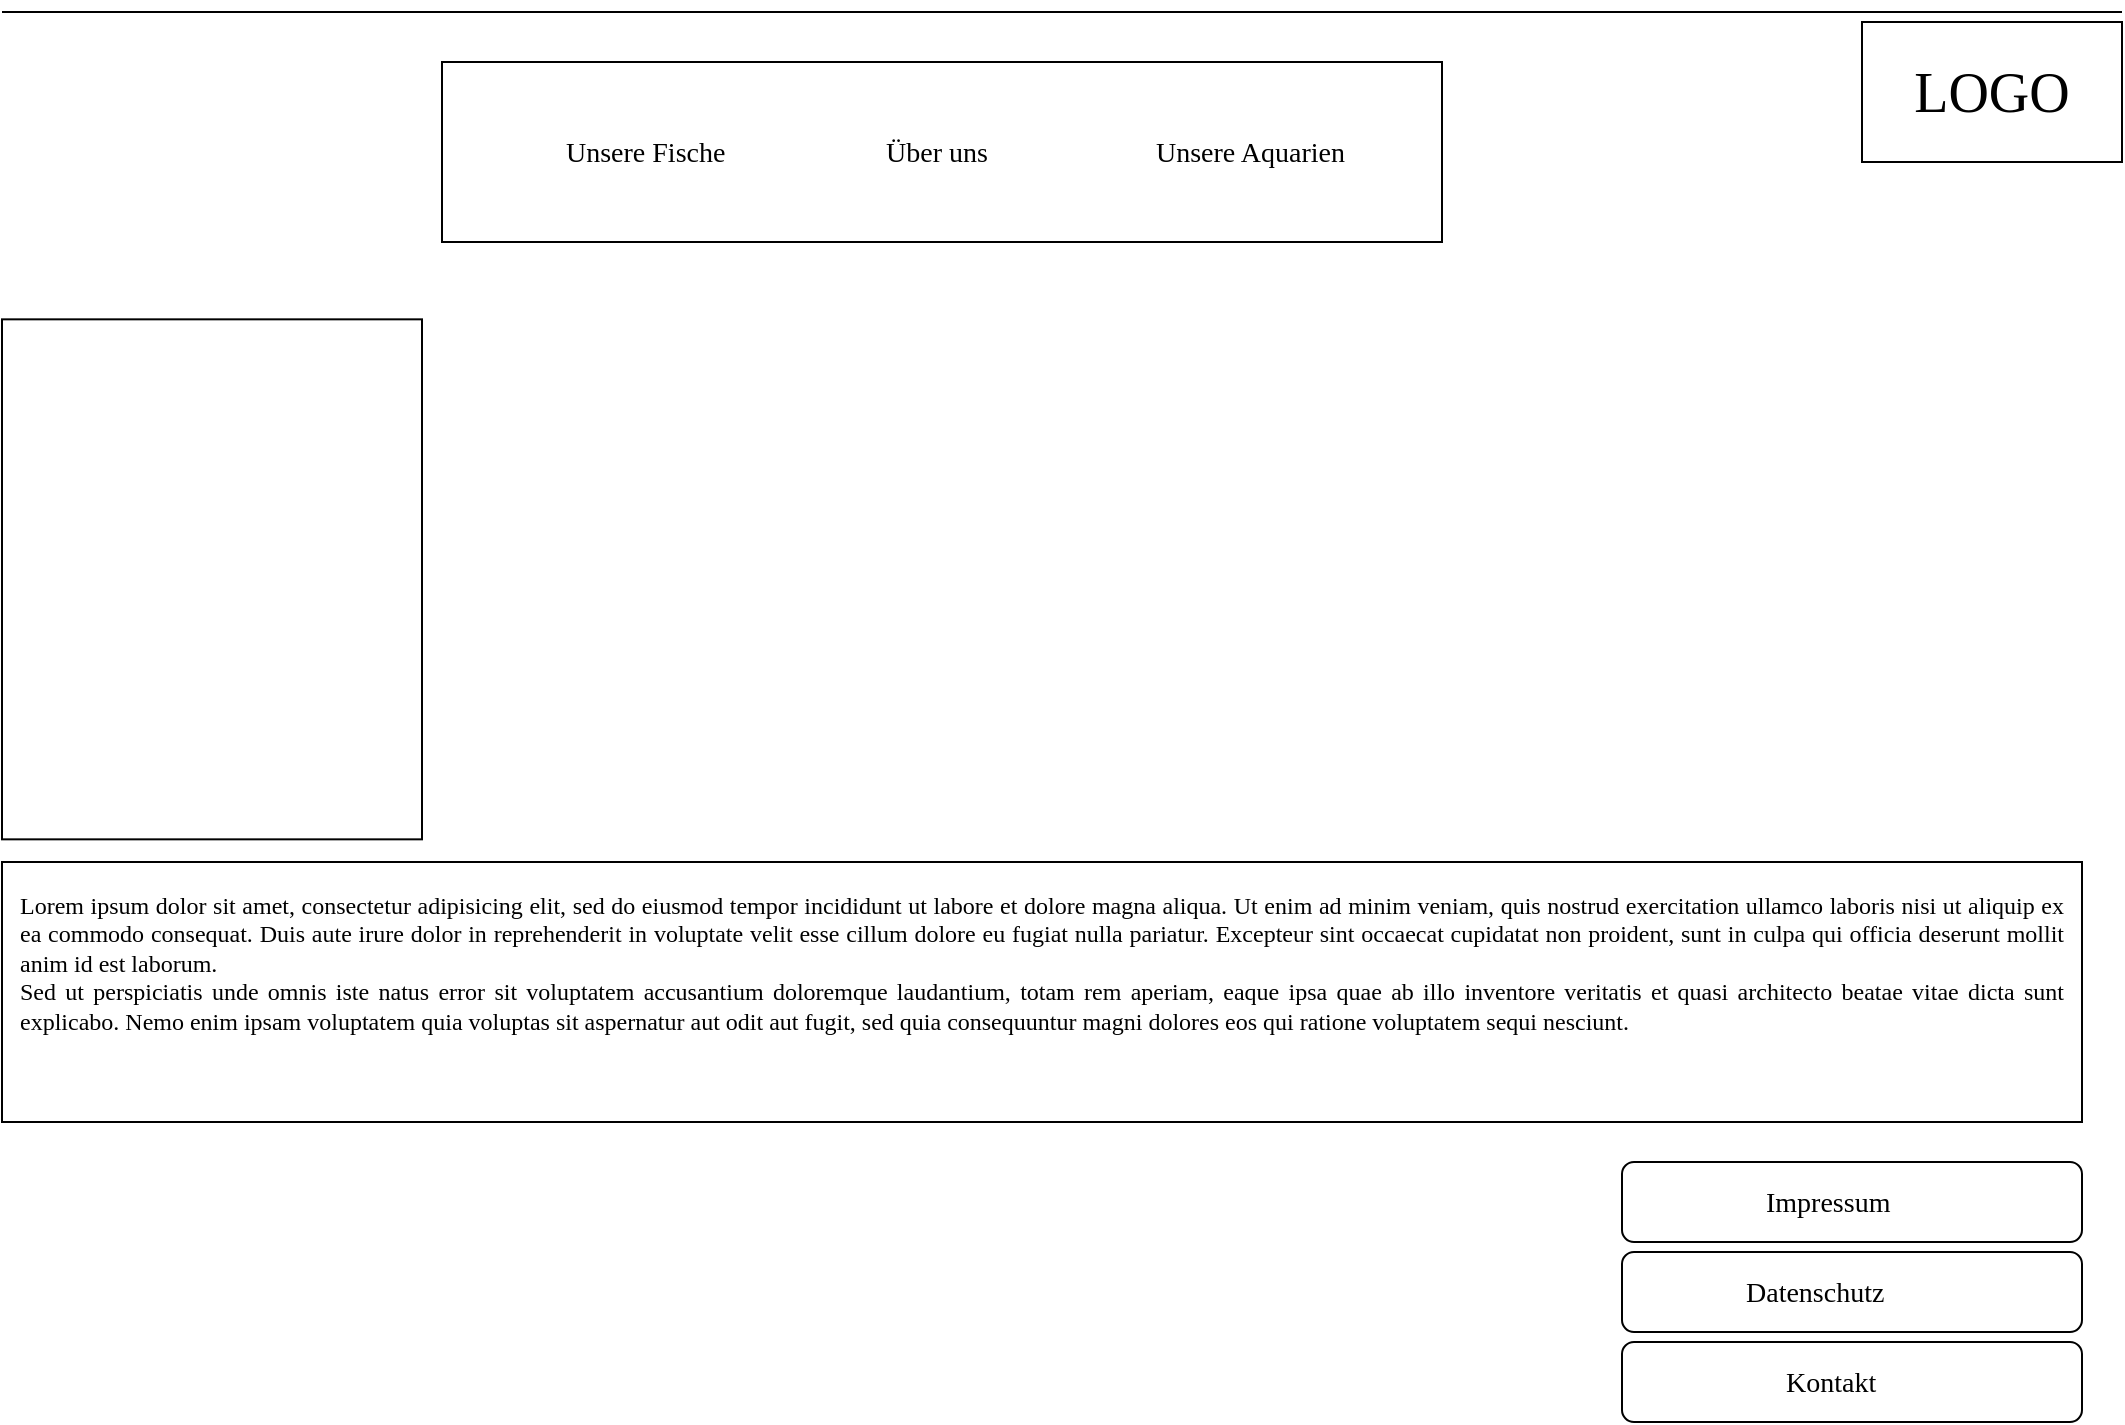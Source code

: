 <mxfile version="21.1.4" type="device">
  <diagram name="Page-1" id="03018318-947c-dd8e-b7a3-06fadd420f32">
    <mxGraphModel dx="1400" dy="1614" grid="1" gridSize="10" guides="1" tooltips="1" connect="1" arrows="1" fold="1" page="1" pageScale="1" pageWidth="1100" pageHeight="850" background="#ffffff" math="0" shadow="0">
      <root>
        <mxCell id="0" />
        <mxCell id="1" parent="0" />
        <mxCell id="v0to430ArZxX5Wt49AEO-48" value="" style="rounded=1;whiteSpace=wrap;html=1;" parent="1" vertex="1">
          <mxGeometry x="840" y="360" width="230" height="40" as="geometry" />
        </mxCell>
        <mxCell id="v0to430ArZxX5Wt49AEO-49" value="" style="rounded=1;whiteSpace=wrap;html=1;" parent="1" vertex="1">
          <mxGeometry x="840" y="405" width="230" height="40" as="geometry" />
        </mxCell>
        <mxCell id="v0to430ArZxX5Wt49AEO-50" value="" style="rounded=1;whiteSpace=wrap;html=1;" parent="1" vertex="1">
          <mxGeometry x="840" y="450" width="230" height="40" as="geometry" />
        </mxCell>
        <mxCell id="677b7b8949515195-10" value="" style="whiteSpace=wrap;html=1;rounded=0;shadow=0;labelBackgroundColor=none;strokeWidth=1;fillColor=none;fontFamily=Verdana;fontSize=12;align=center;comic=0;" parent="1" vertex="1">
          <mxGeometry x="250" y="-190" width="500" height="90" as="geometry" />
        </mxCell>
        <mxCell id="677b7b8949515195-2" value="LOGO" style="whiteSpace=wrap;html=1;rounded=0;shadow=0;labelBackgroundColor=none;strokeWidth=1;fontFamily=Verdana;fontSize=28;align=center;comic=0;" parent="1" vertex="1">
          <mxGeometry x="960" y="-210" width="130" height="70" as="geometry" />
        </mxCell>
        <mxCell id="677b7b8949515195-8" value="" style="whiteSpace=wrap;html=1;rounded=0;shadow=0;labelBackgroundColor=none;strokeWidth=1;fillColor=none;fontFamily=Verdana;fontSize=12;align=center;comic=0;" parent="1" vertex="1">
          <mxGeometry x="30" y="-61.33" width="210" height="260" as="geometry" />
        </mxCell>
        <mxCell id="677b7b8949515195-9" value="" style="line;strokeWidth=1;html=1;rounded=0;shadow=0;labelBackgroundColor=none;fillColor=none;fontFamily=Verdana;fontSize=14;fontColor=#000000;align=center;comic=0;" parent="1" vertex="1">
          <mxGeometry x="30" y="-220" width="1060" height="10" as="geometry" />
        </mxCell>
        <mxCell id="677b7b8949515195-15" value="&lt;div style=&quot;text-align: justify&quot;&gt;&lt;span&gt;Lorem ipsum dolor sit amet, consectetur adipisicing elit, sed do eiusmod tempor incididunt ut labore et dolore magna aliqua. Ut enim ad minim veniam, quis nostrud exercitation ullamco laboris nisi ut aliquip ex ea commodo consequat. Duis aute irure dolor in reprehenderit in voluptate velit esse cillum dolore eu fugiat nulla pariatur. Excepteur sint occaecat cupidatat non proident, sunt in culpa qui officia deserunt mollit anim id est laborum.&lt;/span&gt;&lt;/div&gt;&lt;div style=&quot;text-align: justify&quot;&gt;&lt;span&gt;Sed ut perspiciatis unde omnis iste natus error sit voluptatem accusantium doloremque laudantium, totam rem aperiam, eaque ipsa quae ab illo inventore veritatis et quasi architecto beatae vitae dicta sunt explicabo. Nemo enim ipsam voluptatem quia voluptas sit aspernatur aut odit aut fugit, sed quia consequuntur magni dolores eos qui ratione voluptatem sequi nesciunt.&amp;nbsp;&lt;/span&gt;&lt;/div&gt;" style="whiteSpace=wrap;html=1;rounded=0;shadow=0;labelBackgroundColor=none;strokeWidth=1;fillColor=none;fontFamily=Verdana;fontSize=12;align=center;verticalAlign=top;spacing=10;comic=0;" parent="1" vertex="1">
          <mxGeometry x="30" y="210" width="1040" height="130" as="geometry" />
        </mxCell>
        <mxCell id="677b7b8949515195-42" value="Impressum&lt;br&gt;&lt;br&gt;" style="text;html=1;points=[];align=left;verticalAlign=top;spacingTop=-4;fontSize=14;fontFamily=Verdana;rounded=0;" parent="1" vertex="1">
          <mxGeometry x="910" y="370" width="90" height="20" as="geometry" />
        </mxCell>
        <mxCell id="v0to430ArZxX5Wt49AEO-39" style="edgeStyle=orthogonalEdgeStyle;rounded=0;orthogonalLoop=1;jettySize=auto;html=1;exitX=0.5;exitY=1;exitDx=0;exitDy=0;" parent="1" source="677b7b8949515195-8" target="677b7b8949515195-8" edge="1">
          <mxGeometry relative="1" as="geometry">
            <mxPoint x="130" y="528.67" as="targetPoint" />
          </mxGeometry>
        </mxCell>
        <mxCell id="v0to430ArZxX5Wt49AEO-40" value="Datenschutz" style="text;html=1;points=[];align=left;verticalAlign=top;spacingTop=-4;fontSize=14;fontFamily=Verdana;rounded=0;" parent="1" vertex="1">
          <mxGeometry x="900" y="415" width="170" height="20" as="geometry" />
        </mxCell>
        <mxCell id="v0to430ArZxX5Wt49AEO-41" value="Kontakt" style="text;html=1;points=[];align=left;verticalAlign=top;spacingTop=-4;fontSize=14;fontFamily=Verdana;rounded=0;" parent="1" vertex="1">
          <mxGeometry x="920" y="460" width="170" height="20" as="geometry" />
        </mxCell>
        <mxCell id="v0to430ArZxX5Wt49AEO-52" value="Unsere Fische" style="text;html=1;points=[];align=left;verticalAlign=top;spacingTop=-4;fontSize=14;fontFamily=Verdana;rounded=0;" parent="1" vertex="1">
          <mxGeometry x="310" y="-155" width="60" height="20" as="geometry" />
        </mxCell>
        <mxCell id="v0to430ArZxX5Wt49AEO-53" value="Über uns" style="text;html=1;points=[];align=left;verticalAlign=top;spacingTop=-4;fontSize=14;fontFamily=Verdana;rounded=0;" parent="1" vertex="1">
          <mxGeometry x="470" y="-155" width="60" height="20" as="geometry" />
        </mxCell>
        <mxCell id="v0to430ArZxX5Wt49AEO-54" value="Unsere Aquarien" style="text;html=1;points=[];align=left;verticalAlign=top;spacingTop=-4;fontSize=14;fontFamily=Verdana;rounded=0;" parent="1" vertex="1">
          <mxGeometry x="605" y="-155" width="60" height="20" as="geometry" />
        </mxCell>
      </root>
    </mxGraphModel>
  </diagram>
</mxfile>
